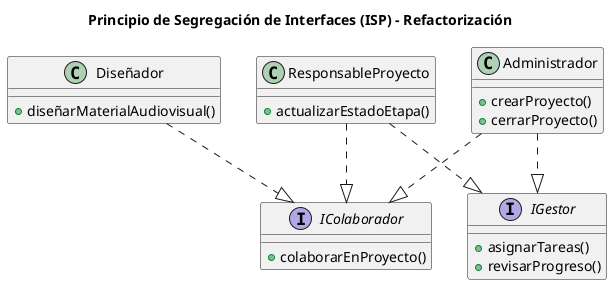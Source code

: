 @startuml
title Principio de Segregación de Interfaces (ISP) - Refactorización

interface IColaborador {
    +colaborarEnProyecto()
}

interface IGestor {
    +asignarTareas()
    +revisarProgreso()
}

class Administrador {
    +crearProyecto()
    +cerrarProyecto()
}

class ResponsableProyecto {
    +actualizarEstadoEtapa()
}

class Diseñador {
    +diseñarMaterialAudiovisual()
}

Administrador ..|> IGestor
Administrador ..|> IColaborador

ResponsableProyecto ..|> IGestor
ResponsableProyecto ..|> IColaborador

Diseñador ..|> IColaborador

@enduml
